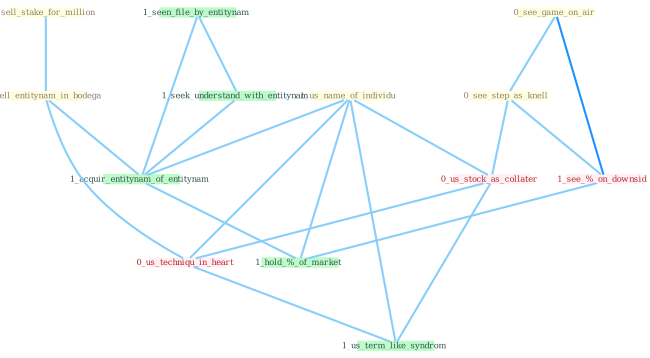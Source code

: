 Graph G{ 
    node
    [shape=polygon,style=filled,width=.5,height=.06,color="#BDFCC9",fixedsize=true,fontsize=4,
    fontcolor="#2f4f4f"];
    {node
    [color="#ffffe0", fontcolor="#8b7d6b"] "0_sell_stake_for_million " "0_see_game_on_air " "1_us_name_of_individu " "0_see_step_as_knell " "0_sell_entitynam_in_bodega "}
{node [color="#fff0f5", fontcolor="#b22222"] "0_us_stock_as_collater " "0_us_techniqu_in_heart " "1_see_%_on_downsid "}
edge [color="#B0E2FF"];

	"0_sell_stake_for_million " -- "0_sell_entitynam_in_bodega " [w="1", color="#87cefa" ];
	"0_see_game_on_air " -- "0_see_step_as_knell " [w="1", color="#87cefa" ];
	"0_see_game_on_air " -- "1_see_%_on_downsid " [w="2", color="#1e90ff" , len=0.8];
	"1_us_name_of_individu " -- "0_us_stock_as_collater " [w="1", color="#87cefa" ];
	"1_us_name_of_individu " -- "1_acquir_entitynam_of_entitynam " [w="1", color="#87cefa" ];
	"1_us_name_of_individu " -- "0_us_techniqu_in_heart " [w="1", color="#87cefa" ];
	"1_us_name_of_individu " -- "1_us_term_like_syndrom " [w="1", color="#87cefa" ];
	"1_us_name_of_individu " -- "1_hold_%_of_market " [w="1", color="#87cefa" ];
	"0_see_step_as_knell " -- "0_us_stock_as_collater " [w="1", color="#87cefa" ];
	"0_see_step_as_knell " -- "1_see_%_on_downsid " [w="1", color="#87cefa" ];
	"0_sell_entitynam_in_bodega " -- "1_acquir_entitynam_of_entitynam " [w="1", color="#87cefa" ];
	"0_sell_entitynam_in_bodega " -- "0_us_techniqu_in_heart " [w="1", color="#87cefa" ];
	"1_seen_file_by_entitynam " -- "1_seek_understand_with_entitynam " [w="1", color="#87cefa" ];
	"1_seen_file_by_entitynam " -- "1_acquir_entitynam_of_entitynam " [w="1", color="#87cefa" ];
	"0_us_stock_as_collater " -- "0_us_techniqu_in_heart " [w="1", color="#87cefa" ];
	"0_us_stock_as_collater " -- "1_us_term_like_syndrom " [w="1", color="#87cefa" ];
	"1_seek_understand_with_entitynam " -- "1_acquir_entitynam_of_entitynam " [w="1", color="#87cefa" ];
	"1_acquir_entitynam_of_entitynam " -- "1_hold_%_of_market " [w="1", color="#87cefa" ];
	"0_us_techniqu_in_heart " -- "1_us_term_like_syndrom " [w="1", color="#87cefa" ];
	"1_see_%_on_downsid " -- "1_hold_%_of_market " [w="1", color="#87cefa" ];
}